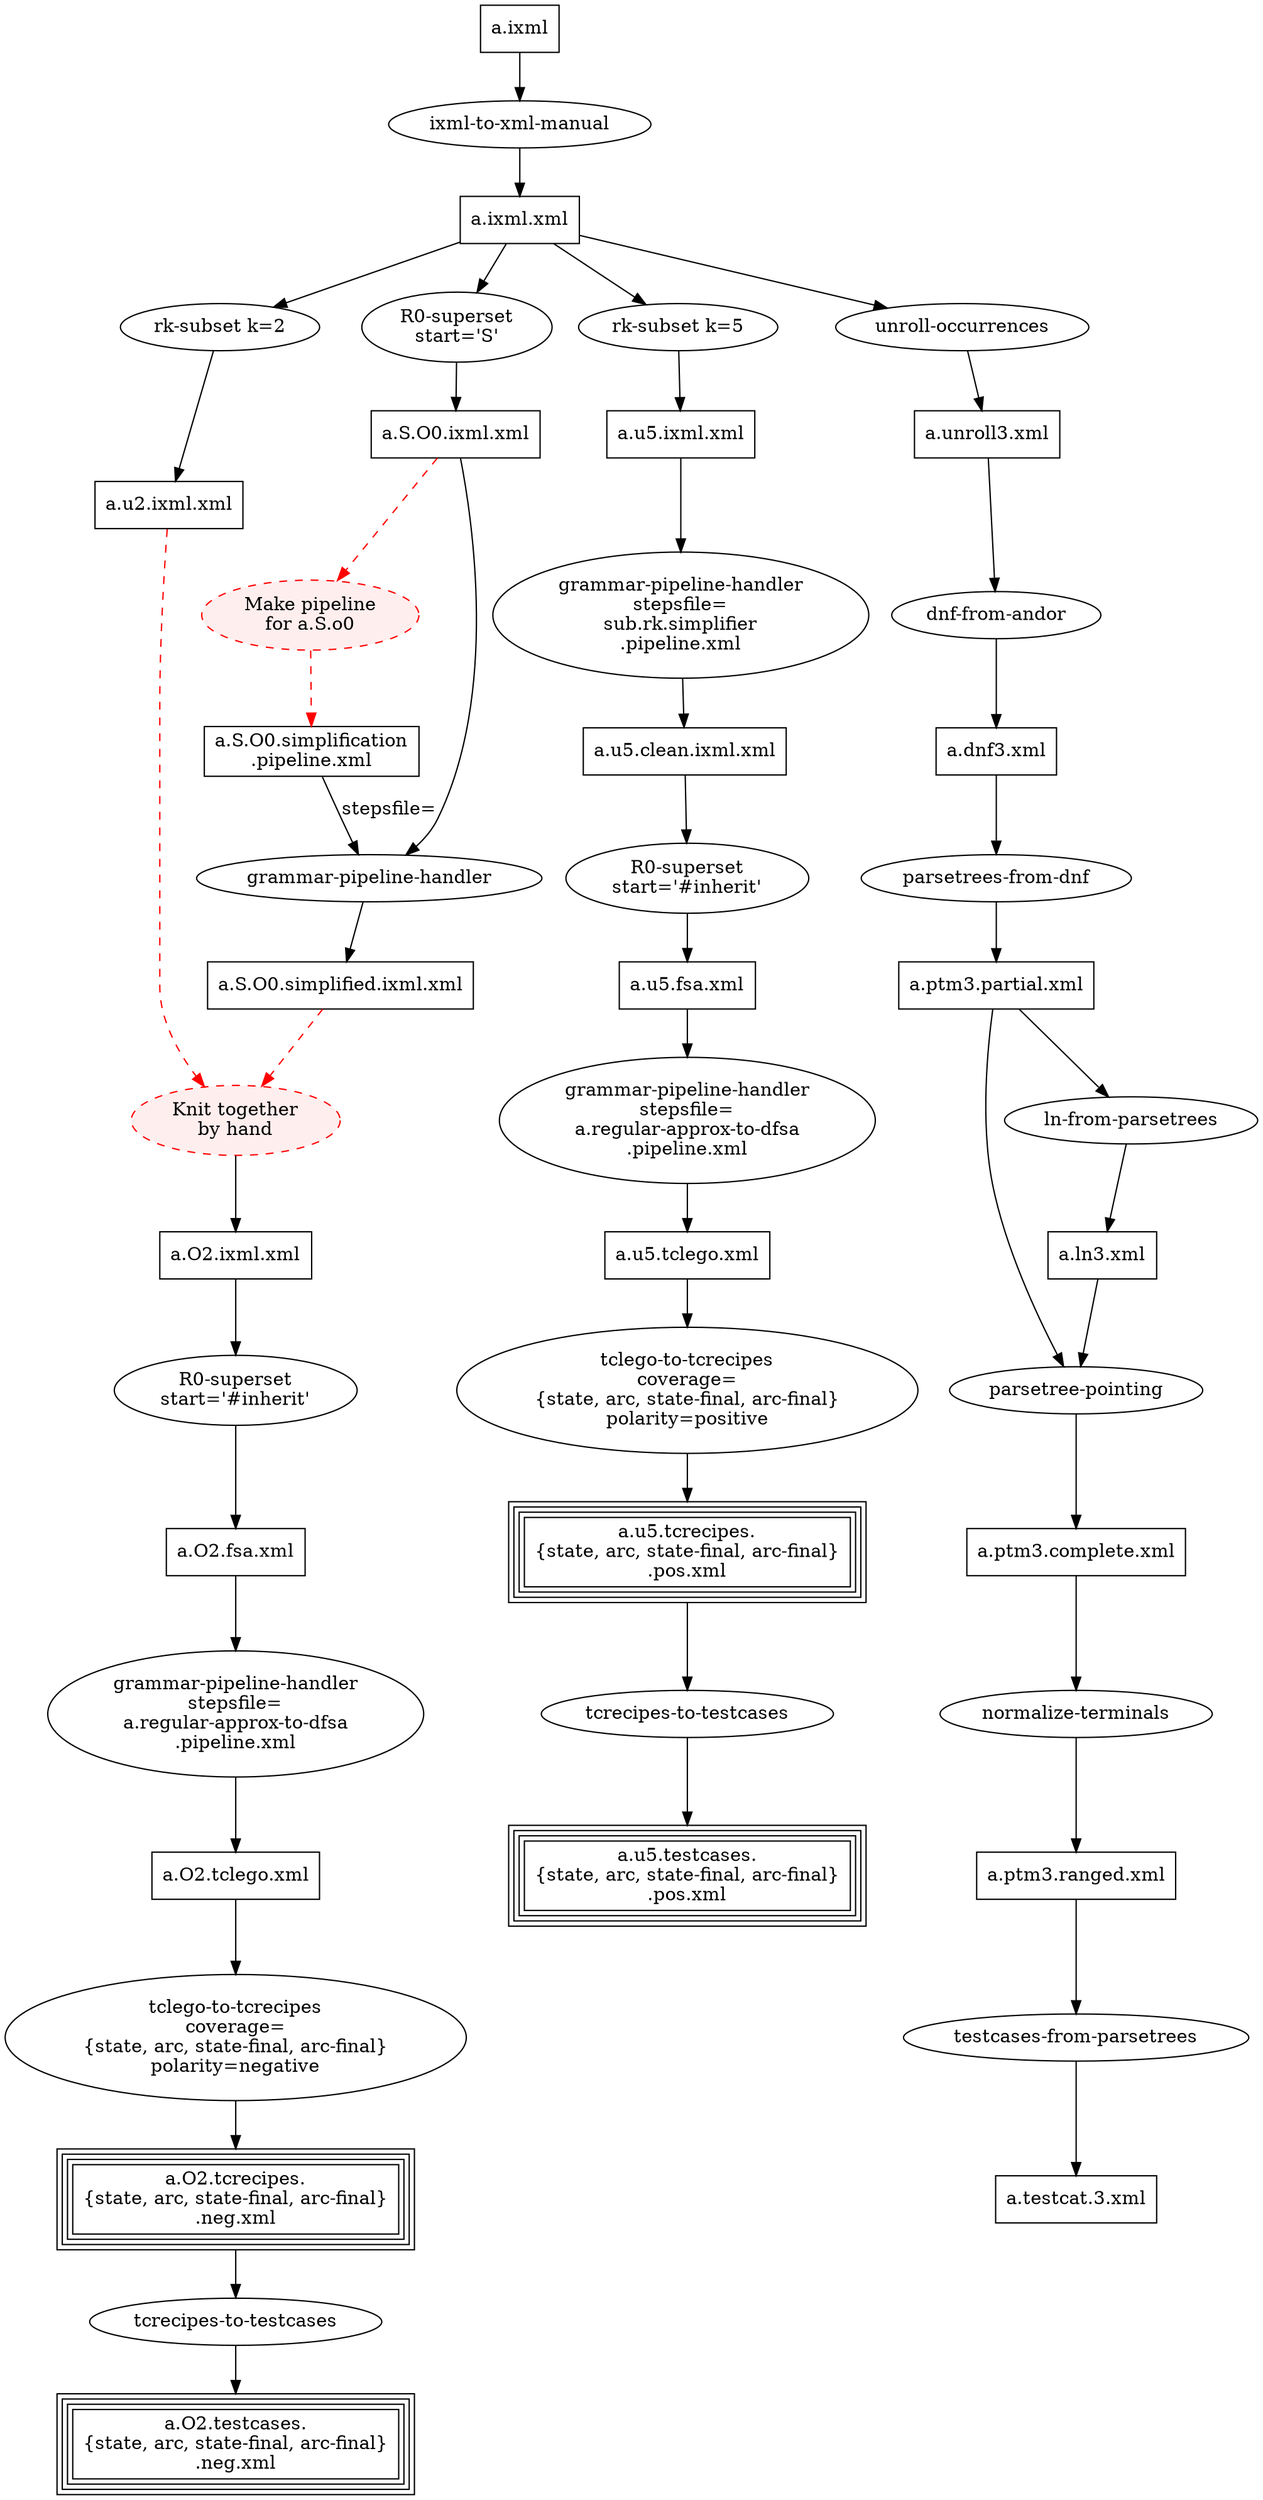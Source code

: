 digraph flow {

  /* Diagram showing data flow in preparation of test cases
     from a.ixml, via subset and superset construction, and
     generation of test cases from the FSA.  2021-01-16.

     2021-01-25:  added flow for test cases via unrolling,
     disjunctive normal form, and tree construction with
     at-least-once coverage of RHS in the disjunctive normal
     form.
  */
  node [shape=box];
  a [label="a.ixml"];
  axml [label="a.ixml.xml"];  
  u5 [label="a.u5.ixml.xml"];  
  u2 [label="a.u2.ixml.xml"];
  u5clean [label="a.u5.clean.ixml.xml"];
  
  so0 [label="a.S.O0.ixml.xml"];  
  so0simpip [label="a.S.O0.simplification\n.pipeline.xml"];
  so0sim [label="a.S.O0.simplified.ixml.xml"];  

  ao2 [label="a.O2.ixml.xml"];

  au5fsa [label="a.u5.fsa.xml"];
  ao2fsa [label="a.O2.fsa.xml"];

  au5lego [label="a.u5.tclego.xml"];
  ao2lego [label="a.O2.tclego.xml"];

  au5recpos [label="a.u5.tcrecipes.\n{state, arc, state-final, arc-final}\n.pos.xml", peripheries=4]
  ao2recneg [label="a.O2.tcrecipes.\n{state, arc, state-final, arc-final}\n.neg.xml", peripheries=4]
  
  au5tcpos [label="a.u5.testcases.\n{state, arc, state-final, arc-final}\n.pos.xml", peripheries=4];
  ao2tcneg [label="a.O2.testcases.\n{state, arc, state-final, arc-final}\n.neg.xml", peripheries=4];
  
  /*
  au5recps [label="a.u5.tcrecipes.state.pos.xml"];
  au5recpa [label="a.u5.tcrecipes.arc.pos.xml"];
  au5recpsf [label="a.u5.tcrecipes.state-final.pos.xml"];
  au5recpaf [label="a.u5.tcrecipes.arc-final.pos.xml"];
  ao2rns [label="a.O2.tcrecipes.state.neg.xml"];
  ao2rna [label="a.O2.tcrecipes.arc.neg.xml"];
  ao2rnsf [label="a.O2.tcrecipes.state-final.neg.xml"];
  ao2rnaf [label="a.O2.tcrecipes.arc-final.neg.xml"];

  au5tcps [label="a.u5.testcases.state.pos.xml"];
  au5tcpa [label="a.u5.testcases.arc.pos.xml"];
  au5tcpsf [label="a.u5.testcases.state-final.pos.xml"];
  au5tcpaf [label="a.u5.testcases.arc-final.pos.xml"];
  ao2tcns [label="a.O2.testcases.state.neg.xml"];
  ao2tcna [label="a.O2.testcases.arc.neg.xml"];
  ao2tcnsf [label="a.O2.testcases.state-final.neg.xml"];
  ao2tcnaf [label="a.O2.testcases.arc-final.neg.xml"];
  */

  /* positive cases path */
  unroll3 [label="a.unroll3.xml"];
  dnf3 [label="a.dnf3.xml"];
  trees3partial [label="a.ptm3.partial.xml"];
  ln3 [label="a.ln3.xml"];
  trees3comp [label="a.ptm3.complete.xml"];
  trees3ranged [label="a.ptm3.ranged.xml"];
  testcat [label="a.testcat.3.xml"];

  node [shape=oval];
  parseixml [label="ixml-to-xml-manual"];
  rksubset2 [label="rk-subset k=2"];
  rksubset5 [label="rk-subset k=5"];
  r0supersetS [label="R0-superset\nstart='S'"];
  rksimplifier [label="grammar-pipeline-handler\nstepsfile=\nsub.rk.simplifier\n.pipeline.xml"];
  gph [label="grammar-pipeline-handler"];

  r0supersetfsa2 [label="R0-superset\nstart='#inherit'"];
  r0supersetfsa5 [label="R0-superset\nstart='#inherit'"];

  mklego2 [label="grammar-pipeline-handler\nstepsfile=\na.regular-approx-to-dfsa\n.pipeline.xml"];
  mklego5 [label="grammar-pipeline-handler\nstepsfile=\na.regular-approx-to-dfsa\n.pipeline.xml"];


  mkrecipepos [label="tclego-to-tcrecipes\ncoverage=\n{state, arc, state-final, arc-final}\npolarity=positive"];
  mkrecipeneg [label="tclego-to-tcrecipes\ncoverage=\n{state, arc, state-final, arc-final}\npolarity=negative"];
  /*
  mkrecipeps  [label="tclego-to-tcrecipes\ncoverage=state\npolarity=positive"];
  mkrecipepa  [label="tclego-to-tcrecipes\ncoverage=arc\npolarity=positive"];
  mkrecipepsf [label="tclego-to-tcrecipes\ncoverage=state-final\npolarity=positive"];
  mkrecipepaf [label="tclego-to-tcrecipes\ncoverage=arc-final\npolarity=positive"];

  mkrecipens  [label="tclego-to-tcrecipes\ncoverage=state\npolarity=negative"];
  mkrecipena  [label="tclego-to-tcrecipes\ncoverage=arc\npolarity=negative"];
  mkrecipensf [label="tclego-to-tcrecipes\ncoverage=state-final\npolarity=negative"];
  mkrecipenaf [label="tclego-to-tcrecipes\ncoverage=arc-final\npolarity=negative"];
  */

  recipetcpos [label="tcrecipes-to-testcases"];
  recipetcneg [label="tcrecipes-to-testcases"];

  /*
  recipetc1 [label="tcrecipes-to-testcases"];
  recipetc2 [label="tcrecipes-to-testcases"];
  recipetc3 [label="tcrecipes-to-testcases"];
  recipetc4 [label="tcrecipes-to-testcases"];
  recipetc5 [label="tcrecipes-to-testcases"];
  recipetc6 [label="tcrecipes-to-testcases"];
  recipetc7 [label="tcrecipes-to-testcases"];
  recipetc8 [label="tcrecipes-to-testcases"];
  */

  /* positive path */
  unroll [label="unroll-occurrences"];
  mkdnf [label="dnf-from-andor"];
  mkptm [label="parsetrees-from-dnf"];
  mkln [label="ln-from-parsetrees"];
  fixptm [label="parsetree-pointing"];
  normterm [label="normalize-terminals"];
  mkcat [label="testcases-from-parsetrees"];
  
  /* Hand work */
  node [shape=oval; style="dashed,filled"; color=red; fillcolor="#FFEEEE"];  
  handknit [label="Knit together\nby hand"];
  makepipe [label="Make pipeline\nfor a.S.o0"];

  /* Now draw the arcs */
  a -> parseixml -> axml;
  axml -> rksubset2 -> u2;
  axml -> rksubset5 -> u5 -> rksimplifier -> u5clean -> r0supersetfsa5 -> au5fsa -> mklego5 -> au5lego;
  axml -> r0supersetS -> so0;
  so0 -> makepipe -> so0simpip [style=dashed, color=red];
  so0simpip -> gph [label="stepsfile="];
  so0 -> gph -> so0sim;

  { u2 so0sim } -> handknit [style=dashed, color=red];
  handknit -> ao2 -> r0supersetfsa2 -> ao2fsa -> mklego2 -> ao2lego;

  au5lego -> mkrecipepos -> au5recpos -> recipetcpos -> au5tcpos;
  ao2lego -> mkrecipeneg -> ao2recneg -> recipetcneg -> ao2tcneg;

  /*
  au5lego -> mkrecipepos -> au5recpos -> recipetcpos -> { au5tcps au5tcpa au5tcpsf au5tcpaf };
  ao2lego -> mkrecipeneg -> ao2recneg -> recipetcneg -> { ao2tcns ao2tcna ao2tcnsf ao2tcnaf };
  
  au5lego -> mkrecipeps -> au5recps -> recipetc1 -> au5tcps;
  au5lego -> mkrecipepa -> au5recpa -> recipetc2 -> au5tcpa;
  au5lego -> mkrecipepsf -> au5recpsf -> recipetc3 -> au5tcpsf;
  au5lego -> mkrecipepaf -> au5recpaf -> recipetc4 -> au5tcpaf;
  
  ao2lego -> mkrecipens -> ao2rns -> recipetc5 -> ao2tcns;
  ao2lego -> mkrecipena -> ao2rna -> recipetc6 -> ao2tcna;
  ao2lego -> mkrecipensf -> ao2rnsf -> recipetc7 -> ao2tcnsf;
  ao2lego -> mkrecipenaf -> ao2rnaf -> recipetc8 -> ao2tcnaf;
  */

  axml -> unroll -> unroll3 -> mkdnf -> dnf3 -> mkptm -> trees3partial -> mkln -> ln3 -> fixptm;
  trees3partial -> fixptm -> trees3comp -> normterm -> trees3ranged -> mkcat -> testcat;
}